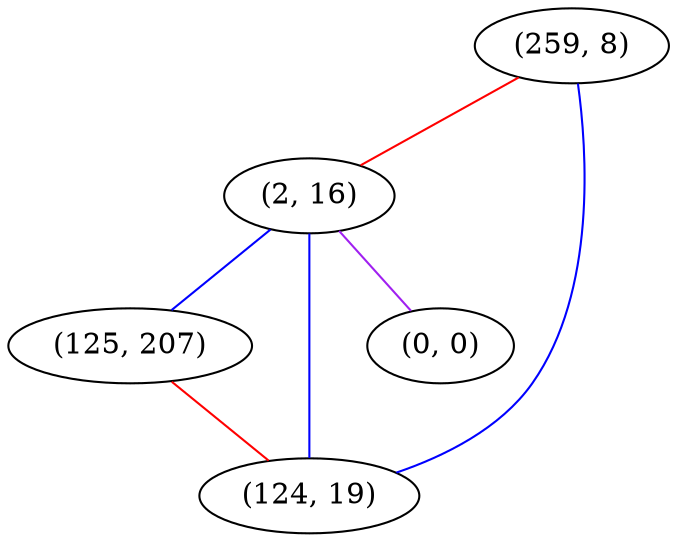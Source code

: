 graph "" {
"(259, 8)";
"(2, 16)";
"(125, 207)";
"(124, 19)";
"(0, 0)";
"(259, 8)" -- "(2, 16)"  [color=red, key=0, weight=1];
"(259, 8)" -- "(124, 19)"  [color=blue, key=0, weight=3];
"(2, 16)" -- "(125, 207)"  [color=blue, key=0, weight=3];
"(2, 16)" -- "(0, 0)"  [color=purple, key=0, weight=4];
"(2, 16)" -- "(124, 19)"  [color=blue, key=0, weight=3];
"(125, 207)" -- "(124, 19)"  [color=red, key=0, weight=1];
}

